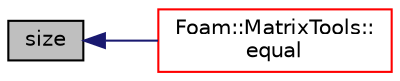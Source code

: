 digraph "size"
{
  bgcolor="transparent";
  edge [fontname="Helvetica",fontsize="10",labelfontname="Helvetica",labelfontsize="10"];
  node [fontname="Helvetica",fontsize="10",shape=record];
  rankdir="LR";
  Node1 [label="size",height=0.2,width=0.4,color="black", fillcolor="grey75", style="filled" fontcolor="black"];
  Node1 -> Node2 [dir="back",color="midnightblue",fontsize="10",style="solid",fontname="Helvetica"];
  Node2 [label="Foam::MatrixTools::\lequal",height=0.2,width=0.4,color="red",URL="$namespaceFoam_1_1MatrixTools.html#ac3b38569a0efabf1f6d4b76c2cb7a493",tooltip="Compare matrix elements for absolute or relative equality. "];
}
